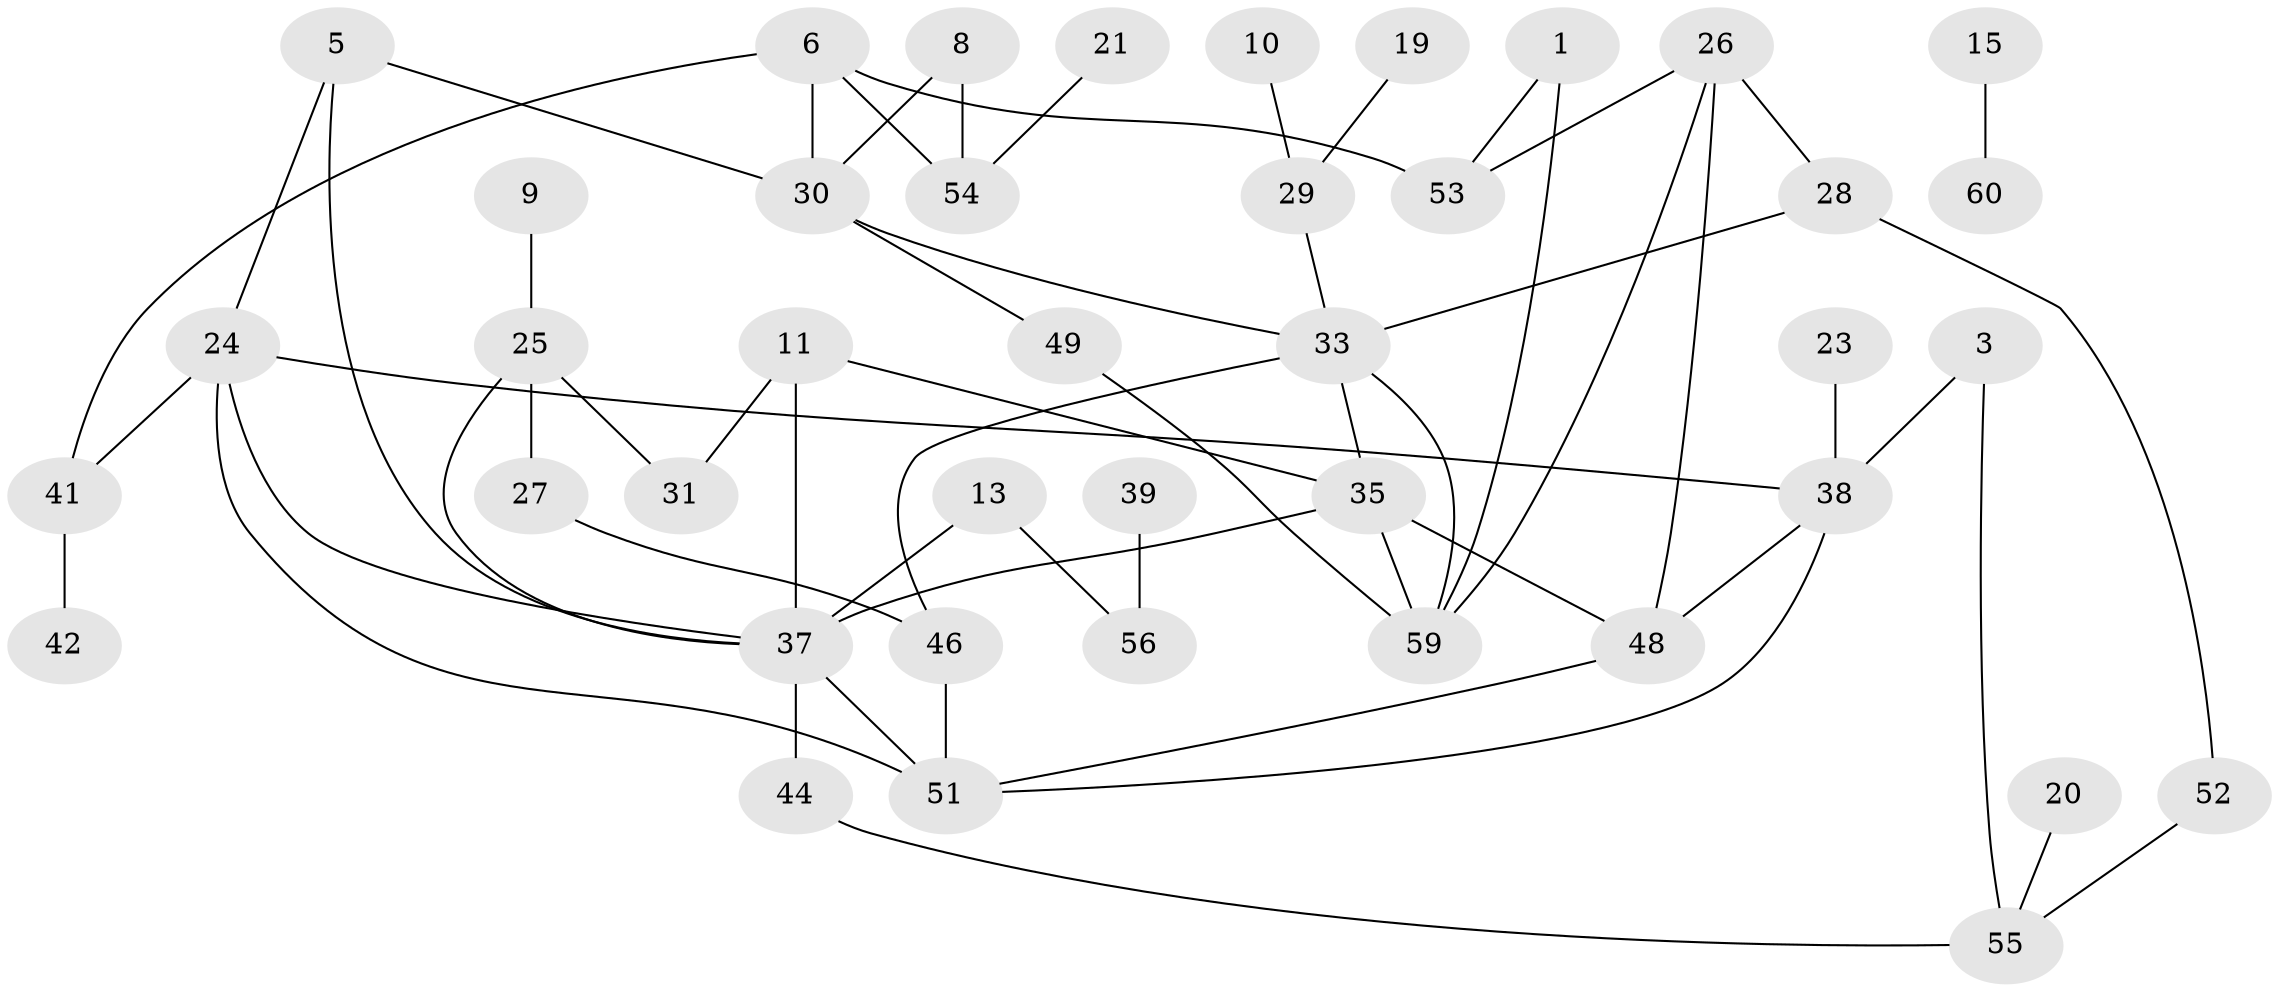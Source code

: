 // original degree distribution, {1: 0.23529411764705882, 3: 0.226890756302521, 2: 0.25210084033613445, 4: 0.08403361344537816, 0: 0.14285714285714285, 5: 0.03361344537815126, 6: 0.01680672268907563, 7: 0.008403361344537815}
// Generated by graph-tools (version 1.1) at 2025/35/03/04/25 23:35:49]
// undirected, 41 vertices, 59 edges
graph export_dot {
  node [color=gray90,style=filled];
  1;
  3;
  5;
  6;
  8;
  9;
  10;
  11;
  13;
  15;
  19;
  20;
  21;
  23;
  24;
  25;
  26;
  27;
  28;
  29;
  30;
  31;
  33;
  35;
  37;
  38;
  39;
  41;
  42;
  44;
  46;
  48;
  49;
  51;
  52;
  53;
  54;
  55;
  56;
  59;
  60;
  1 -- 53 [weight=1.0];
  1 -- 59 [weight=1.0];
  3 -- 38 [weight=1.0];
  3 -- 55 [weight=1.0];
  5 -- 24 [weight=1.0];
  5 -- 30 [weight=1.0];
  5 -- 37 [weight=1.0];
  6 -- 30 [weight=2.0];
  6 -- 41 [weight=1.0];
  6 -- 53 [weight=1.0];
  6 -- 54 [weight=1.0];
  8 -- 30 [weight=1.0];
  8 -- 54 [weight=1.0];
  9 -- 25 [weight=1.0];
  10 -- 29 [weight=1.0];
  11 -- 31 [weight=1.0];
  11 -- 35 [weight=1.0];
  11 -- 37 [weight=1.0];
  13 -- 37 [weight=1.0];
  13 -- 56 [weight=1.0];
  15 -- 60 [weight=1.0];
  19 -- 29 [weight=1.0];
  20 -- 55 [weight=1.0];
  21 -- 54 [weight=1.0];
  23 -- 38 [weight=1.0];
  24 -- 37 [weight=1.0];
  24 -- 38 [weight=1.0];
  24 -- 41 [weight=1.0];
  24 -- 51 [weight=1.0];
  25 -- 27 [weight=1.0];
  25 -- 31 [weight=1.0];
  25 -- 37 [weight=1.0];
  26 -- 28 [weight=1.0];
  26 -- 48 [weight=1.0];
  26 -- 53 [weight=1.0];
  26 -- 59 [weight=1.0];
  27 -- 46 [weight=1.0];
  28 -- 33 [weight=1.0];
  28 -- 52 [weight=1.0];
  29 -- 33 [weight=2.0];
  30 -- 33 [weight=1.0];
  30 -- 49 [weight=1.0];
  33 -- 35 [weight=2.0];
  33 -- 46 [weight=1.0];
  33 -- 59 [weight=1.0];
  35 -- 37 [weight=2.0];
  35 -- 48 [weight=1.0];
  35 -- 59 [weight=2.0];
  37 -- 44 [weight=1.0];
  37 -- 51 [weight=1.0];
  38 -- 48 [weight=1.0];
  38 -- 51 [weight=1.0];
  39 -- 56 [weight=2.0];
  41 -- 42 [weight=1.0];
  44 -- 55 [weight=1.0];
  46 -- 51 [weight=1.0];
  48 -- 51 [weight=1.0];
  49 -- 59 [weight=1.0];
  52 -- 55 [weight=1.0];
}
